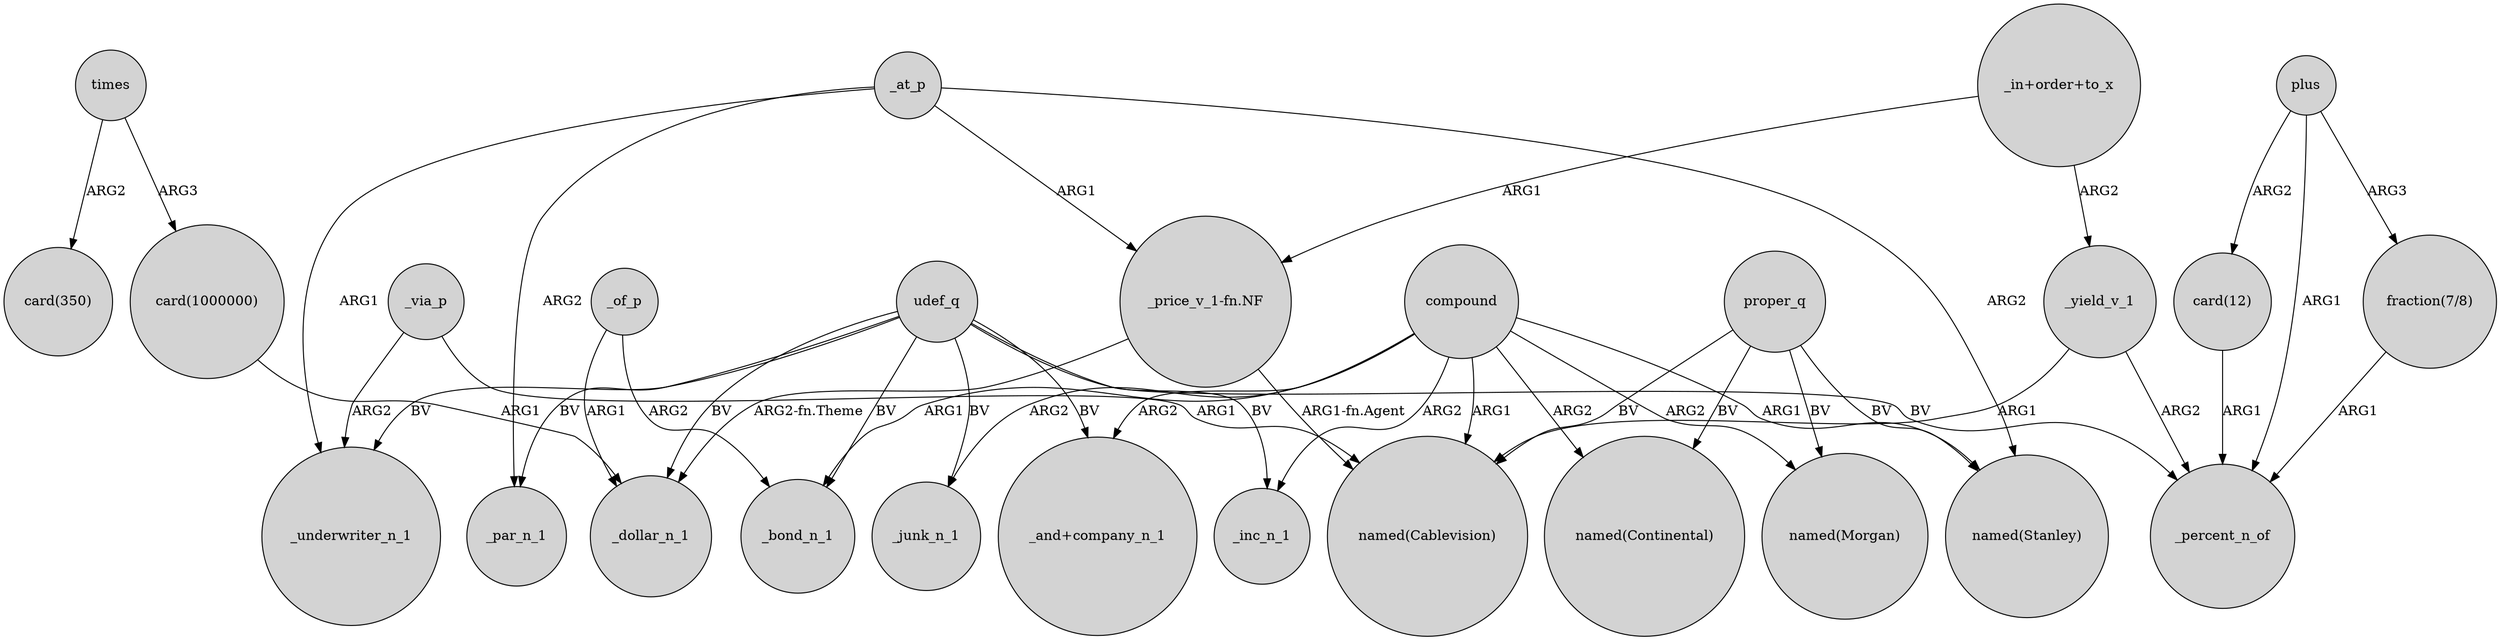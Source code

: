 digraph {
	node [shape=circle style=filled]
	"card(1000000)" -> _dollar_n_1 [label=ARG1]
	udef_q -> _par_n_1 [label=BV]
	udef_q -> _inc_n_1 [label=BV]
	_via_p -> "named(Cablevision)" [label=ARG1]
	compound -> "named(Continental)" [label=ARG2]
	"_price_v_1-fn.NF" -> _dollar_n_1 [label="ARG2-fn.Theme"]
	_at_p -> _par_n_1 [label=ARG2]
	compound -> "named(Stanley)" [label=ARG1]
	_yield_v_1 -> "named(Cablevision)" [label=ARG1]
	_of_p -> _dollar_n_1 [label=ARG1]
	times -> "card(350)" [label=ARG2]
	proper_q -> "named(Morgan)" [label=BV]
	compound -> _bond_n_1 [label=ARG1]
	plus -> _percent_n_of [label=ARG1]
	"fraction(7/8)" -> _percent_n_of [label=ARG1]
	_of_p -> _bond_n_1 [label=ARG2]
	compound -> _junk_n_1 [label=ARG2]
	_at_p -> "_price_v_1-fn.NF" [label=ARG1]
	compound -> "named(Morgan)" [label=ARG2]
	proper_q -> "named(Cablevision)" [label=BV]
	udef_q -> _junk_n_1 [label=BV]
	plus -> "card(12)" [label=ARG2]
	udef_q -> _bond_n_1 [label=BV]
	compound -> "named(Cablevision)" [label=ARG1]
	"_in+order+to_x" -> "_price_v_1-fn.NF" [label=ARG1]
	udef_q -> _underwriter_n_1 [label=BV]
	compound -> "_and+company_n_1" [label=ARG2]
	times -> "card(1000000)" [label=ARG3]
	"_in+order+to_x" -> _yield_v_1 [label=ARG2]
	proper_q -> "named(Continental)" [label=BV]
	proper_q -> "named(Stanley)" [label=BV]
	_at_p -> "named(Stanley)" [label=ARG2]
	_yield_v_1 -> _percent_n_of [label=ARG2]
	"card(12)" -> _percent_n_of [label=ARG1]
	udef_q -> "_and+company_n_1" [label=BV]
	udef_q -> _percent_n_of [label=BV]
	"_price_v_1-fn.NF" -> "named(Cablevision)" [label="ARG1-fn.Agent"]
	plus -> "fraction(7/8)" [label=ARG3]
	compound -> _inc_n_1 [label=ARG2]
	_at_p -> _underwriter_n_1 [label=ARG1]
	_via_p -> _underwriter_n_1 [label=ARG2]
	udef_q -> _dollar_n_1 [label=BV]
}
